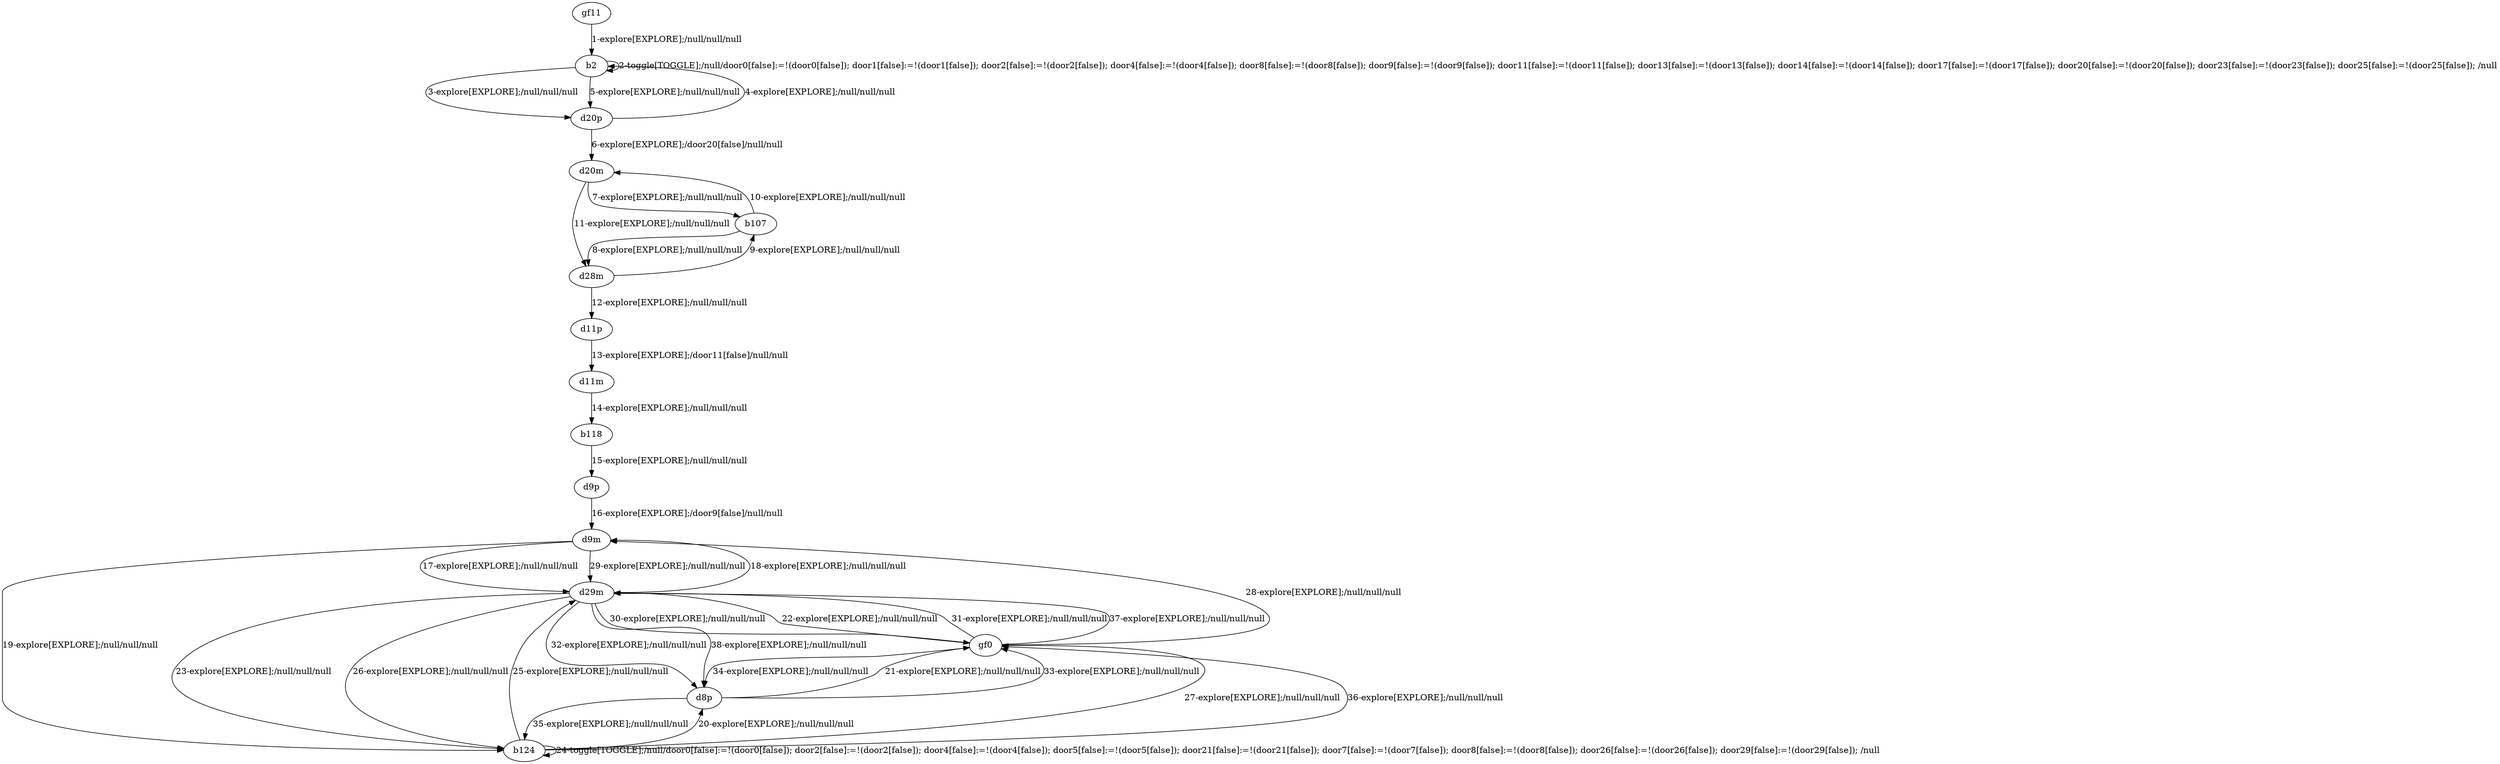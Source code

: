 # Total number of goals covered by this test: 1
# d29m --> gf0

digraph g {
"gf11" -> "b2" [label = "1-explore[EXPLORE];/null/null/null"];
"b2" -> "b2" [label = "2-toggle[TOGGLE];/null/door0[false]:=!(door0[false]); door1[false]:=!(door1[false]); door2[false]:=!(door2[false]); door4[false]:=!(door4[false]); door8[false]:=!(door8[false]); door9[false]:=!(door9[false]); door11[false]:=!(door11[false]); door13[false]:=!(door13[false]); door14[false]:=!(door14[false]); door17[false]:=!(door17[false]); door20[false]:=!(door20[false]); door23[false]:=!(door23[false]); door25[false]:=!(door25[false]); /null"];
"b2" -> "d20p" [label = "3-explore[EXPLORE];/null/null/null"];
"d20p" -> "b2" [label = "4-explore[EXPLORE];/null/null/null"];
"b2" -> "d20p" [label = "5-explore[EXPLORE];/null/null/null"];
"d20p" -> "d20m" [label = "6-explore[EXPLORE];/door20[false]/null/null"];
"d20m" -> "b107" [label = "7-explore[EXPLORE];/null/null/null"];
"b107" -> "d28m" [label = "8-explore[EXPLORE];/null/null/null"];
"d28m" -> "b107" [label = "9-explore[EXPLORE];/null/null/null"];
"b107" -> "d20m" [label = "10-explore[EXPLORE];/null/null/null"];
"d20m" -> "d28m" [label = "11-explore[EXPLORE];/null/null/null"];
"d28m" -> "d11p" [label = "12-explore[EXPLORE];/null/null/null"];
"d11p" -> "d11m" [label = "13-explore[EXPLORE];/door11[false]/null/null"];
"d11m" -> "b118" [label = "14-explore[EXPLORE];/null/null/null"];
"b118" -> "d9p" [label = "15-explore[EXPLORE];/null/null/null"];
"d9p" -> "d9m" [label = "16-explore[EXPLORE];/door9[false]/null/null"];
"d9m" -> "d29m" [label = "17-explore[EXPLORE];/null/null/null"];
"d29m" -> "d9m" [label = "18-explore[EXPLORE];/null/null/null"];
"d9m" -> "b124" [label = "19-explore[EXPLORE];/null/null/null"];
"b124" -> "d8p" [label = "20-explore[EXPLORE];/null/null/null"];
"d8p" -> "gf0" [label = "21-explore[EXPLORE];/null/null/null"];
"gf0" -> "d29m" [label = "22-explore[EXPLORE];/null/null/null"];
"d29m" -> "b124" [label = "23-explore[EXPLORE];/null/null/null"];
"b124" -> "b124" [label = "24-toggle[TOGGLE];/null/door0[false]:=!(door0[false]); door2[false]:=!(door2[false]); door4[false]:=!(door4[false]); door5[false]:=!(door5[false]); door21[false]:=!(door21[false]); door7[false]:=!(door7[false]); door8[false]:=!(door8[false]); door26[false]:=!(door26[false]); door29[false]:=!(door29[false]); /null"];
"b124" -> "d29m" [label = "25-explore[EXPLORE];/null/null/null"];
"d29m" -> "b124" [label = "26-explore[EXPLORE];/null/null/null"];
"b124" -> "gf0" [label = "27-explore[EXPLORE];/null/null/null"];
"gf0" -> "d9m" [label = "28-explore[EXPLORE];/null/null/null"];
"d9m" -> "d29m" [label = "29-explore[EXPLORE];/null/null/null"];
"d29m" -> "gf0" [label = "30-explore[EXPLORE];/null/null/null"];
"gf0" -> "d29m" [label = "31-explore[EXPLORE];/null/null/null"];
"d29m" -> "d8p" [label = "32-explore[EXPLORE];/null/null/null"];
"d8p" -> "gf0" [label = "33-explore[EXPLORE];/null/null/null"];
"gf0" -> "d8p" [label = "34-explore[EXPLORE];/null/null/null"];
"d8p" -> "b124" [label = "35-explore[EXPLORE];/null/null/null"];
"b124" -> "gf0" [label = "36-explore[EXPLORE];/null/null/null"];
"gf0" -> "d29m" [label = "37-explore[EXPLORE];/null/null/null"];
"d29m" -> "d8p" [label = "38-explore[EXPLORE];/null/null/null"];
}